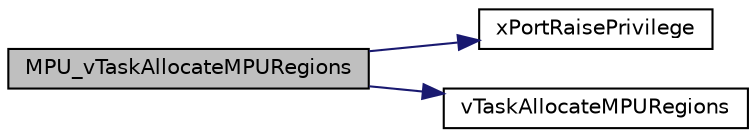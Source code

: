 digraph "MPU_vTaskAllocateMPURegions"
{
  edge [fontname="Helvetica",fontsize="10",labelfontname="Helvetica",labelfontsize="10"];
  node [fontname="Helvetica",fontsize="10",shape=record];
  rankdir="LR";
  Node66 [label="MPU_vTaskAllocateMPURegions",height=0.2,width=0.4,color="black", fillcolor="grey75", style="filled", fontcolor="black"];
  Node66 -> Node67 [color="midnightblue",fontsize="10",style="solid",fontname="Helvetica"];
  Node67 [label="xPortRaisePrivilege",height=0.2,width=0.4,color="black", fillcolor="white", style="filled",URL="$mpu__wrappers_8c.html#ac42aa31652a6e8158f8ea8a88aad8275"];
  Node66 -> Node68 [color="midnightblue",fontsize="10",style="solid",fontname="Helvetica"];
  Node68 [label="vTaskAllocateMPURegions",height=0.2,width=0.4,color="black", fillcolor="white", style="filled",URL="$task_8h.html#ad889595baff9faf9efe02f3696825409"];
}
